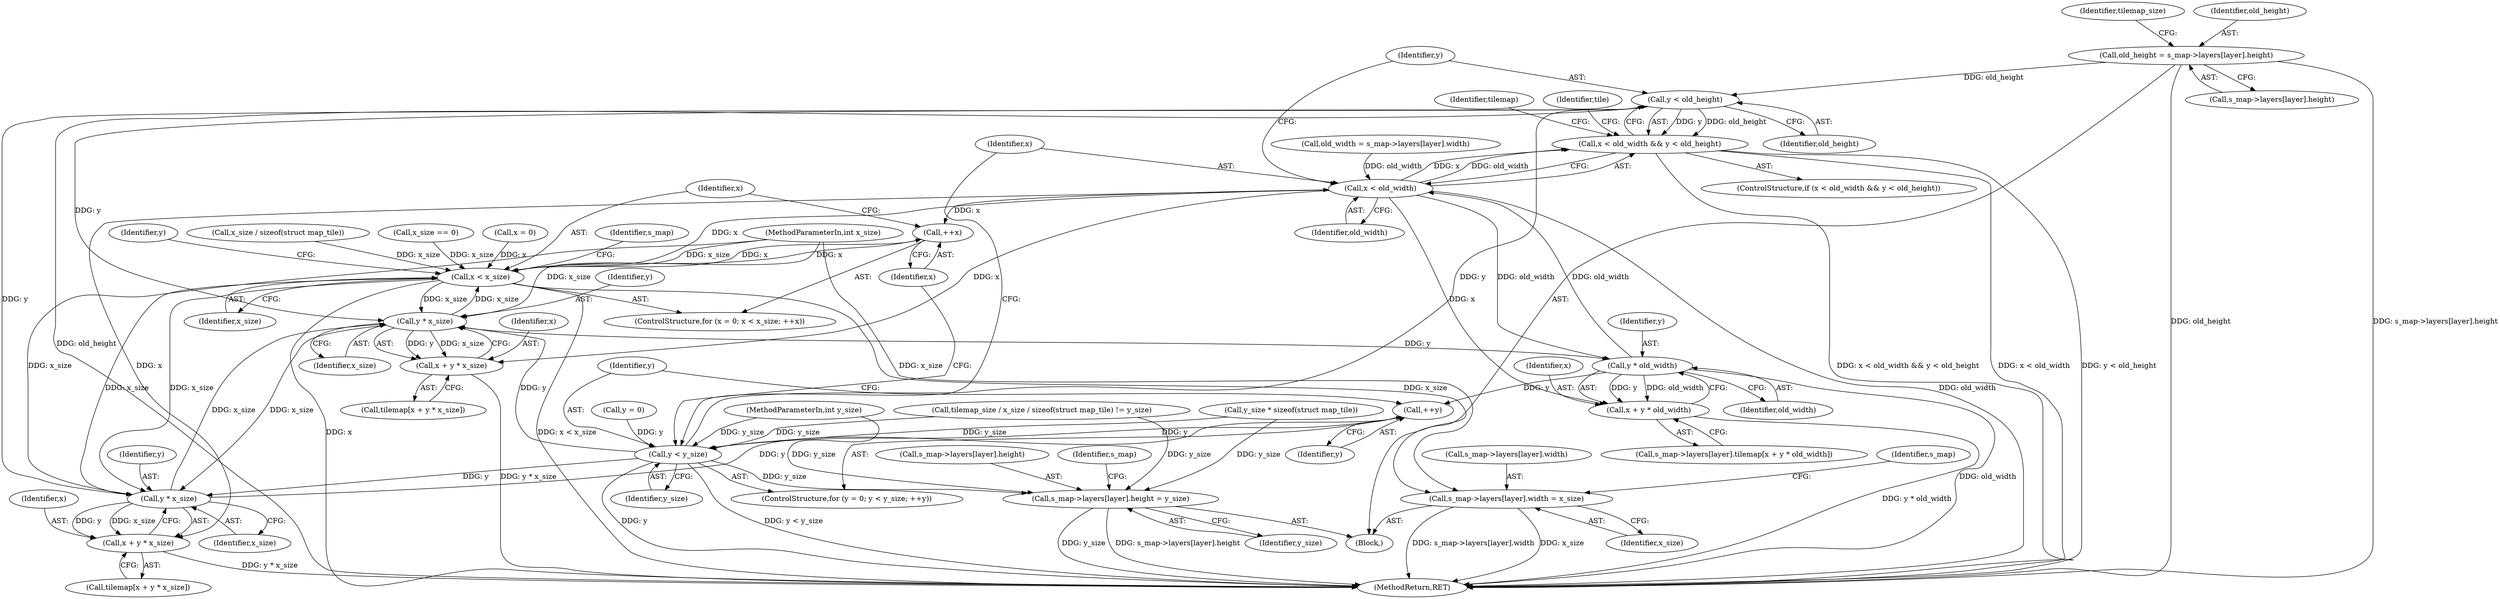digraph "0_minisphere_252c1ca184cb38e1acb917aa0e451c5f08519996@array" {
"1000126" [label="(Call,old_height = s_map->layers[layer].height)"];
"1000189" [label="(Call,y < old_height)"];
"1000185" [label="(Call,x < old_width && y < old_height)"];
"1000198" [label="(Call,y * x_size)"];
"1000168" [label="(Call,x < x_size)"];
"1000171" [label="(Call,++x)"];
"1000186" [label="(Call,x < old_width)"];
"1000196" [label="(Call,x + y * x_size)"];
"1000209" [label="(Call,x + y * old_width)"];
"1000211" [label="(Call,y * old_width)"];
"1000181" [label="(Call,++y)"];
"1000178" [label="(Call,y < y_size)"];
"1000223" [label="(Call,y * x_size)"];
"1000221" [label="(Call,x + y * x_size)"];
"1000266" [label="(Call,s_map->layers[layer].height = y_size)"];
"1000257" [label="(Call,s_map->layers[layer].width = x_size)"];
"1000197" [label="(Identifier,x)"];
"1000182" [label="(Identifier,y)"];
"1000139" [label="(Call,y_size * sizeof(struct map_tile))"];
"1000188" [label="(Identifier,old_width)"];
"1000126" [label="(Call,old_height = s_map->layers[layer].height)"];
"1000198" [label="(Call,y * x_size)"];
"1000175" [label="(Call,y = 0)"];
"1000196" [label="(Call,x + y * x_size)"];
"1000224" [label="(Identifier,y)"];
"1000128" [label="(Call,s_map->layers[layer].height)"];
"1000221" [label="(Call,x + y * x_size)"];
"1000258" [label="(Call,s_map->layers[layer].width)"];
"1000267" [label="(Call,s_map->layers[layer].height)"];
"1000186" [label="(Call,x < old_width)"];
"1000191" [label="(Identifier,old_height)"];
"1000257" [label="(Call,s_map->layers[layer].width = x_size)"];
"1000223" [label="(Call,y * x_size)"];
"1000194" [label="(Call,tilemap[x + y * x_size])"];
"1000212" [label="(Identifier,y)"];
"1000270" [label="(Identifier,s_map)"];
"1000222" [label="(Identifier,x)"];
"1000180" [label="(Identifier,y_size)"];
"1000225" [label="(Identifier,x_size)"];
"1000104" [label="(Block,)"];
"1000117" [label="(Call,old_width = s_map->layers[layer].width)"];
"1000213" [label="(Identifier,old_width)"];
"1000171" [label="(Call,++x)"];
"1000277" [label="(Identifier,s_map)"];
"1000485" [label="(MethodReturn,RET)"];
"1000165" [label="(Call,x = 0)"];
"1000189" [label="(Call,y < old_height)"];
"1000210" [label="(Identifier,x)"];
"1000190" [label="(Identifier,y)"];
"1000184" [label="(ControlStructure,if (x < old_width && y < old_height))"];
"1000219" [label="(Call,tilemap[x + y * x_size])"];
"1000164" [label="(ControlStructure,for (x = 0; x < x_size; ++x))"];
"1000136" [label="(Identifier,tilemap_size)"];
"1000169" [label="(Identifier,x)"];
"1000200" [label="(Identifier,x_size)"];
"1000211" [label="(Call,y * old_width)"];
"1000178" [label="(Call,y < y_size)"];
"1000217" [label="(Identifier,tile)"];
"1000266" [label="(Call,s_map->layers[layer].height = y_size)"];
"1000187" [label="(Identifier,x)"];
"1000127" [label="(Identifier,old_height)"];
"1000265" [label="(Identifier,x_size)"];
"1000168" [label="(Call,x < x_size)"];
"1000103" [label="(MethodParameterIn,int y_size)"];
"1000102" [label="(MethodParameterIn,int x_size)"];
"1000149" [label="(Call,tilemap_size / x_size / sizeof(struct map_tile) != y_size)"];
"1000244" [label="(Identifier,s_map)"];
"1000195" [label="(Identifier,tilemap)"];
"1000201" [label="(Call,s_map->layers[layer].tilemap[x + y * old_width])"];
"1000179" [label="(Identifier,y)"];
"1000176" [label="(Identifier,y)"];
"1000274" [label="(Identifier,y_size)"];
"1000170" [label="(Identifier,x_size)"];
"1000152" [label="(Call,x_size / sizeof(struct map_tile))"];
"1000174" [label="(ControlStructure,for (y = 0; y < y_size; ++y))"];
"1000145" [label="(Call,x_size == 0)"];
"1000209" [label="(Call,x + y * old_width)"];
"1000172" [label="(Identifier,x)"];
"1000185" [label="(Call,x < old_width && y < old_height)"];
"1000199" [label="(Identifier,y)"];
"1000181" [label="(Call,++y)"];
"1000126" -> "1000104"  [label="AST: "];
"1000126" -> "1000128"  [label="CFG: "];
"1000127" -> "1000126"  [label="AST: "];
"1000128" -> "1000126"  [label="AST: "];
"1000136" -> "1000126"  [label="CFG: "];
"1000126" -> "1000485"  [label="DDG: old_height"];
"1000126" -> "1000485"  [label="DDG: s_map->layers[layer].height"];
"1000126" -> "1000189"  [label="DDG: old_height"];
"1000189" -> "1000185"  [label="AST: "];
"1000189" -> "1000191"  [label="CFG: "];
"1000190" -> "1000189"  [label="AST: "];
"1000191" -> "1000189"  [label="AST: "];
"1000185" -> "1000189"  [label="CFG: "];
"1000189" -> "1000485"  [label="DDG: old_height"];
"1000189" -> "1000185"  [label="DDG: y"];
"1000189" -> "1000185"  [label="DDG: old_height"];
"1000178" -> "1000189"  [label="DDG: y"];
"1000189" -> "1000198"  [label="DDG: y"];
"1000189" -> "1000223"  [label="DDG: y"];
"1000185" -> "1000184"  [label="AST: "];
"1000185" -> "1000186"  [label="CFG: "];
"1000186" -> "1000185"  [label="AST: "];
"1000195" -> "1000185"  [label="CFG: "];
"1000217" -> "1000185"  [label="CFG: "];
"1000185" -> "1000485"  [label="DDG: x < old_width && y < old_height"];
"1000185" -> "1000485"  [label="DDG: x < old_width"];
"1000185" -> "1000485"  [label="DDG: y < old_height"];
"1000186" -> "1000185"  [label="DDG: x"];
"1000186" -> "1000185"  [label="DDG: old_width"];
"1000198" -> "1000196"  [label="AST: "];
"1000198" -> "1000200"  [label="CFG: "];
"1000199" -> "1000198"  [label="AST: "];
"1000200" -> "1000198"  [label="AST: "];
"1000196" -> "1000198"  [label="CFG: "];
"1000198" -> "1000168"  [label="DDG: x_size"];
"1000198" -> "1000196"  [label="DDG: y"];
"1000198" -> "1000196"  [label="DDG: x_size"];
"1000178" -> "1000198"  [label="DDG: y"];
"1000223" -> "1000198"  [label="DDG: x_size"];
"1000168" -> "1000198"  [label="DDG: x_size"];
"1000102" -> "1000198"  [label="DDG: x_size"];
"1000198" -> "1000211"  [label="DDG: y"];
"1000198" -> "1000223"  [label="DDG: x_size"];
"1000168" -> "1000164"  [label="AST: "];
"1000168" -> "1000170"  [label="CFG: "];
"1000169" -> "1000168"  [label="AST: "];
"1000170" -> "1000168"  [label="AST: "];
"1000176" -> "1000168"  [label="CFG: "];
"1000244" -> "1000168"  [label="CFG: "];
"1000168" -> "1000485"  [label="DDG: x < x_size"];
"1000168" -> "1000485"  [label="DDG: x"];
"1000171" -> "1000168"  [label="DDG: x"];
"1000165" -> "1000168"  [label="DDG: x"];
"1000223" -> "1000168"  [label="DDG: x_size"];
"1000152" -> "1000168"  [label="DDG: x_size"];
"1000145" -> "1000168"  [label="DDG: x_size"];
"1000102" -> "1000168"  [label="DDG: x_size"];
"1000168" -> "1000171"  [label="DDG: x"];
"1000168" -> "1000186"  [label="DDG: x"];
"1000168" -> "1000223"  [label="DDG: x_size"];
"1000168" -> "1000257"  [label="DDG: x_size"];
"1000171" -> "1000164"  [label="AST: "];
"1000171" -> "1000172"  [label="CFG: "];
"1000172" -> "1000171"  [label="AST: "];
"1000169" -> "1000171"  [label="CFG: "];
"1000186" -> "1000171"  [label="DDG: x"];
"1000186" -> "1000188"  [label="CFG: "];
"1000187" -> "1000186"  [label="AST: "];
"1000188" -> "1000186"  [label="AST: "];
"1000190" -> "1000186"  [label="CFG: "];
"1000186" -> "1000485"  [label="DDG: old_width"];
"1000117" -> "1000186"  [label="DDG: old_width"];
"1000211" -> "1000186"  [label="DDG: old_width"];
"1000186" -> "1000196"  [label="DDG: x"];
"1000186" -> "1000209"  [label="DDG: x"];
"1000186" -> "1000211"  [label="DDG: old_width"];
"1000186" -> "1000221"  [label="DDG: x"];
"1000196" -> "1000194"  [label="AST: "];
"1000197" -> "1000196"  [label="AST: "];
"1000194" -> "1000196"  [label="CFG: "];
"1000196" -> "1000485"  [label="DDG: y * x_size"];
"1000209" -> "1000201"  [label="AST: "];
"1000209" -> "1000211"  [label="CFG: "];
"1000210" -> "1000209"  [label="AST: "];
"1000211" -> "1000209"  [label="AST: "];
"1000201" -> "1000209"  [label="CFG: "];
"1000209" -> "1000485"  [label="DDG: y * old_width"];
"1000211" -> "1000209"  [label="DDG: y"];
"1000211" -> "1000209"  [label="DDG: old_width"];
"1000211" -> "1000213"  [label="CFG: "];
"1000212" -> "1000211"  [label="AST: "];
"1000213" -> "1000211"  [label="AST: "];
"1000211" -> "1000485"  [label="DDG: old_width"];
"1000211" -> "1000181"  [label="DDG: y"];
"1000181" -> "1000174"  [label="AST: "];
"1000181" -> "1000182"  [label="CFG: "];
"1000182" -> "1000181"  [label="AST: "];
"1000179" -> "1000181"  [label="CFG: "];
"1000181" -> "1000178"  [label="DDG: y"];
"1000223" -> "1000181"  [label="DDG: y"];
"1000178" -> "1000174"  [label="AST: "];
"1000178" -> "1000180"  [label="CFG: "];
"1000179" -> "1000178"  [label="AST: "];
"1000180" -> "1000178"  [label="AST: "];
"1000187" -> "1000178"  [label="CFG: "];
"1000172" -> "1000178"  [label="CFG: "];
"1000178" -> "1000485"  [label="DDG: y < y_size"];
"1000178" -> "1000485"  [label="DDG: y"];
"1000175" -> "1000178"  [label="DDG: y"];
"1000139" -> "1000178"  [label="DDG: y_size"];
"1000149" -> "1000178"  [label="DDG: y_size"];
"1000103" -> "1000178"  [label="DDG: y_size"];
"1000178" -> "1000223"  [label="DDG: y"];
"1000178" -> "1000266"  [label="DDG: y_size"];
"1000223" -> "1000221"  [label="AST: "];
"1000223" -> "1000225"  [label="CFG: "];
"1000224" -> "1000223"  [label="AST: "];
"1000225" -> "1000223"  [label="AST: "];
"1000221" -> "1000223"  [label="CFG: "];
"1000223" -> "1000221"  [label="DDG: y"];
"1000223" -> "1000221"  [label="DDG: x_size"];
"1000102" -> "1000223"  [label="DDG: x_size"];
"1000221" -> "1000219"  [label="AST: "];
"1000222" -> "1000221"  [label="AST: "];
"1000219" -> "1000221"  [label="CFG: "];
"1000221" -> "1000485"  [label="DDG: y * x_size"];
"1000266" -> "1000104"  [label="AST: "];
"1000266" -> "1000274"  [label="CFG: "];
"1000267" -> "1000266"  [label="AST: "];
"1000274" -> "1000266"  [label="AST: "];
"1000277" -> "1000266"  [label="CFG: "];
"1000266" -> "1000485"  [label="DDG: s_map->layers[layer].height"];
"1000266" -> "1000485"  [label="DDG: y_size"];
"1000139" -> "1000266"  [label="DDG: y_size"];
"1000149" -> "1000266"  [label="DDG: y_size"];
"1000103" -> "1000266"  [label="DDG: y_size"];
"1000257" -> "1000104"  [label="AST: "];
"1000257" -> "1000265"  [label="CFG: "];
"1000258" -> "1000257"  [label="AST: "];
"1000265" -> "1000257"  [label="AST: "];
"1000270" -> "1000257"  [label="CFG: "];
"1000257" -> "1000485"  [label="DDG: x_size"];
"1000257" -> "1000485"  [label="DDG: s_map->layers[layer].width"];
"1000102" -> "1000257"  [label="DDG: x_size"];
}
